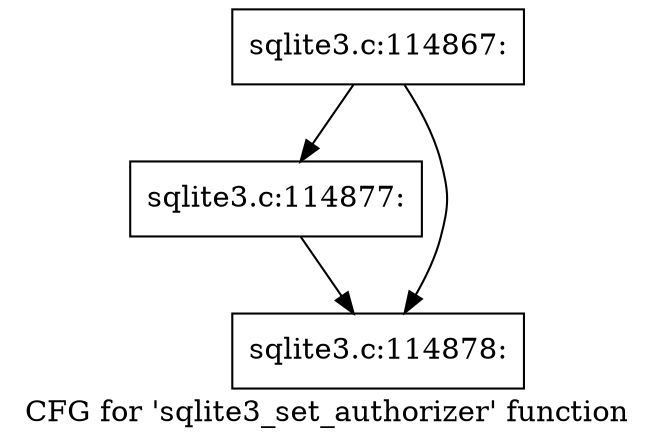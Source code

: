 digraph "CFG for 'sqlite3_set_authorizer' function" {
	label="CFG for 'sqlite3_set_authorizer' function";

	Node0x55c0f60b3d80 [shape=record,label="{sqlite3.c:114867:}"];
	Node0x55c0f60b3d80 -> Node0x55c0f60b5190;
	Node0x55c0f60b3d80 -> Node0x55c0f60b51e0;
	Node0x55c0f60b5190 [shape=record,label="{sqlite3.c:114877:}"];
	Node0x55c0f60b5190 -> Node0x55c0f60b51e0;
	Node0x55c0f60b51e0 [shape=record,label="{sqlite3.c:114878:}"];
}
